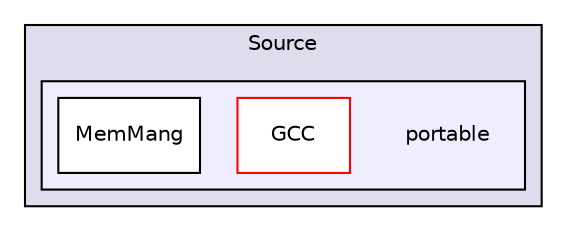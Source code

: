 digraph "/home/travis/build/kammce/SJSU-Dev2/firmware/library/third_party/FreeRTOS/Source/portable" {
  compound=true
  node [ fontsize="10", fontname="Helvetica"];
  edge [ labelfontsize="10", labelfontname="Helvetica"];
  subgraph clusterdir_a90827c52392b7161d79895917ab3882 {
    graph [ bgcolor="#ddddee", pencolor="black", label="Source" fontname="Helvetica", fontsize="10", URL="dir_a90827c52392b7161d79895917ab3882.html"]
  subgraph clusterdir_6fe9b4419f0520b3fe844914df8e1e4a {
    graph [ bgcolor="#eeeeff", pencolor="black", label="" URL="dir_6fe9b4419f0520b3fe844914df8e1e4a.html"];
    dir_6fe9b4419f0520b3fe844914df8e1e4a [shape=plaintext label="portable"];
    dir_6cff40cdd3e562421c80eecbb98ab028 [shape=box label="GCC" color="red" fillcolor="white" style="filled" URL="dir_6cff40cdd3e562421c80eecbb98ab028.html"];
    dir_64c011eca5581f73e130794a26a811a0 [shape=box label="MemMang" color="black" fillcolor="white" style="filled" URL="dir_64c011eca5581f73e130794a26a811a0.html"];
  }
  }
}
